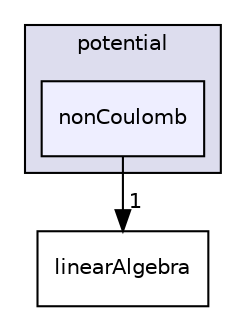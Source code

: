 digraph "/home/runner/work/pimd_qmcf/pimd_qmcf/include/potential/nonCoulomb" {
  compound=true
  node [ fontsize="10", fontname="Helvetica"];
  edge [ labelfontsize="10", labelfontname="Helvetica"];
  subgraph clusterdir_89d3cbd7fe0c3823d19211737510853e {
    graph [ bgcolor="#ddddee", pencolor="black", label="potential" fontname="Helvetica", fontsize="10", URL="dir_89d3cbd7fe0c3823d19211737510853e.html"]
  dir_158ae4f68d350ad066fc0f32a78ff380 [shape=box, label="nonCoulomb", style="filled", fillcolor="#eeeeff", pencolor="black", URL="dir_158ae4f68d350ad066fc0f32a78ff380.html"];
  }
  dir_f8986cdcb0800a07ddb435fc91942378 [shape=box label="linearAlgebra" URL="dir_f8986cdcb0800a07ddb435fc91942378.html"];
  dir_158ae4f68d350ad066fc0f32a78ff380->dir_f8986cdcb0800a07ddb435fc91942378 [headlabel="1", labeldistance=1.5 headhref="dir_000029_000020.html"];
}
